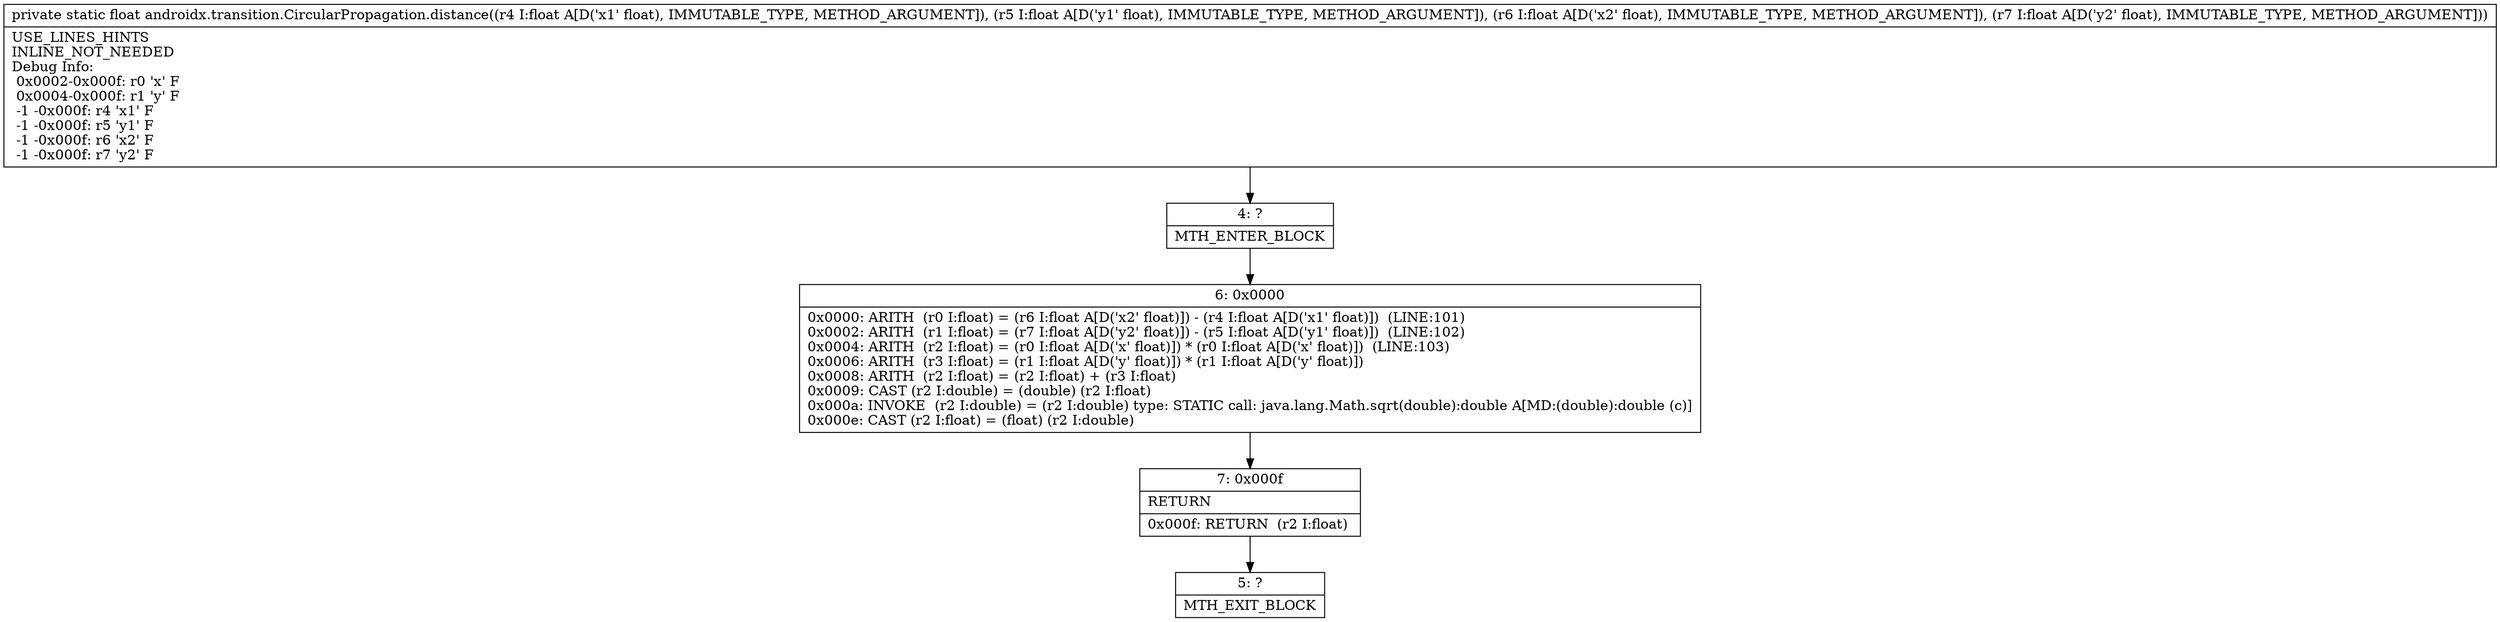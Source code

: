 digraph "CFG forandroidx.transition.CircularPropagation.distance(FFFF)F" {
Node_4 [shape=record,label="{4\:\ ?|MTH_ENTER_BLOCK\l}"];
Node_6 [shape=record,label="{6\:\ 0x0000|0x0000: ARITH  (r0 I:float) = (r6 I:float A[D('x2' float)]) \- (r4 I:float A[D('x1' float)])  (LINE:101)\l0x0002: ARITH  (r1 I:float) = (r7 I:float A[D('y2' float)]) \- (r5 I:float A[D('y1' float)])  (LINE:102)\l0x0004: ARITH  (r2 I:float) = (r0 I:float A[D('x' float)]) * (r0 I:float A[D('x' float)])  (LINE:103)\l0x0006: ARITH  (r3 I:float) = (r1 I:float A[D('y' float)]) * (r1 I:float A[D('y' float)]) \l0x0008: ARITH  (r2 I:float) = (r2 I:float) + (r3 I:float) \l0x0009: CAST (r2 I:double) = (double) (r2 I:float) \l0x000a: INVOKE  (r2 I:double) = (r2 I:double) type: STATIC call: java.lang.Math.sqrt(double):double A[MD:(double):double (c)]\l0x000e: CAST (r2 I:float) = (float) (r2 I:double) \l}"];
Node_7 [shape=record,label="{7\:\ 0x000f|RETURN\l|0x000f: RETURN  (r2 I:float) \l}"];
Node_5 [shape=record,label="{5\:\ ?|MTH_EXIT_BLOCK\l}"];
MethodNode[shape=record,label="{private static float androidx.transition.CircularPropagation.distance((r4 I:float A[D('x1' float), IMMUTABLE_TYPE, METHOD_ARGUMENT]), (r5 I:float A[D('y1' float), IMMUTABLE_TYPE, METHOD_ARGUMENT]), (r6 I:float A[D('x2' float), IMMUTABLE_TYPE, METHOD_ARGUMENT]), (r7 I:float A[D('y2' float), IMMUTABLE_TYPE, METHOD_ARGUMENT]))  | USE_LINES_HINTS\lINLINE_NOT_NEEDED\lDebug Info:\l  0x0002\-0x000f: r0 'x' F\l  0x0004\-0x000f: r1 'y' F\l  \-1 \-0x000f: r4 'x1' F\l  \-1 \-0x000f: r5 'y1' F\l  \-1 \-0x000f: r6 'x2' F\l  \-1 \-0x000f: r7 'y2' F\l}"];
MethodNode -> Node_4;Node_4 -> Node_6;
Node_6 -> Node_7;
Node_7 -> Node_5;
}

